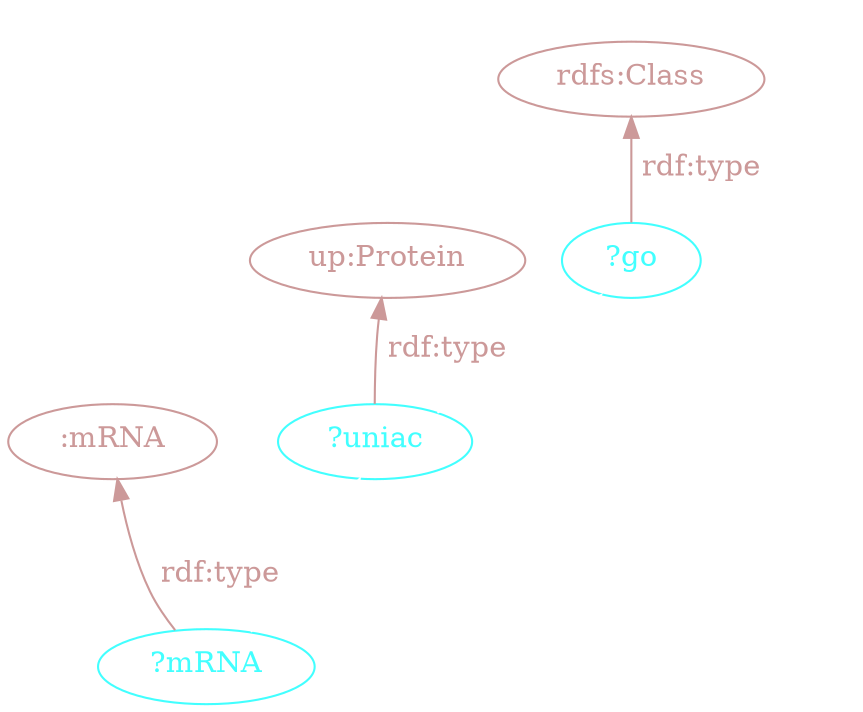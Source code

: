 digraph {
  bgcolor="transparent" ;
  rankdir="BT";
  node [ color=white, fontcolor=white ] ;
  edge [ color=white, fontcolor=white ] ;


  mRNA_Var [ color="#42ffff", label=< <font color='#42ffff'>?mRNA</font> > ] ;
      mRNA_Var -> mRNA [ color="#cc9999", label=< <font color='#cc9999'>rdf:type</font> > ] ;
      mRNA_Var -> uniac [label="rdf:seeAlso"]



  mRNA [ color="#cc9999", label=< <font color='#cc9999'>:mRNA</font> > ] ;
  color=white;
  fontcolor=white;

  subgraph cluster_uniprot {
    label = "SERVICE <http://sparql.uniprot.org/>"

    uniac [ color="#42ffff", label=< <font color='#42ffff'>?uniac</font> > ] ;
      uniac -> Protein [ color="#cc9999", label=< <font color='#cc9999'>rdf:type</font> > ] ;
      uniac -> go [label= "up:classifiedWith"]
    go [ color="#42ffff", label=< <font color='#42ffff'>?go</font> > ] ;
      go -> Class [ color="#cc9999", label=< <font color='#cc9999'>rdf:type</font> > ] ;
    Protein [ color="#cc9999", label=< <font color='#cc9999'>up:Protein</font> > ] ;
    Class [ color="#cc9999", label=< <font color='#cc9999'>rdfs:Class</font> > ] ;
  }
}
